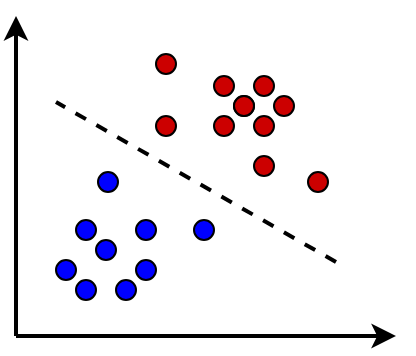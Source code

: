 <mxfile version="13.0.3" type="device"><diagram id="vyTAINkBzuCryllyxWo6" name="Page-1"><mxGraphModel dx="946" dy="619" grid="1" gridSize="10" guides="1" tooltips="1" connect="1" arrows="1" fold="1" page="1" pageScale="1" pageWidth="1100" pageHeight="850" math="0" shadow="0"><root><mxCell id="0"/><mxCell id="1" parent="0"/><mxCell id="pPSqLuMAz-jm_nDWDFrn-27" value="" style="rounded=0;whiteSpace=wrap;html=1;dashed=1;strokeWidth=2;strokeColor=none;" vertex="1" parent="1"><mxGeometry x="20" y="23" width="190" height="160" as="geometry"/></mxCell><mxCell id="pPSqLuMAz-jm_nDWDFrn-28" value="" style="endArrow=classic;html=1;strokeWidth=2;" edge="1" parent="1"><mxGeometry width="50" height="50" relative="1" as="geometry"><mxPoint x="20" y="180" as="sourcePoint"/><mxPoint x="20" y="20" as="targetPoint"/></mxGeometry></mxCell><mxCell id="pPSqLuMAz-jm_nDWDFrn-29" value="" style="endArrow=classic;html=1;strokeWidth=2;" edge="1" parent="1"><mxGeometry width="50" height="50" relative="1" as="geometry"><mxPoint x="20" y="180" as="sourcePoint"/><mxPoint x="210" y="180" as="targetPoint"/><Array as="points"><mxPoint x="110" y="180"/></Array></mxGeometry></mxCell><mxCell id="pPSqLuMAz-jm_nDWDFrn-30" value="" style="ellipse;whiteSpace=wrap;html=1;aspect=fixed;fillColor=#0000FF;" vertex="1" parent="1"><mxGeometry x="40" y="142" width="10" height="10" as="geometry"/></mxCell><mxCell id="pPSqLuMAz-jm_nDWDFrn-31" value="" style="ellipse;whiteSpace=wrap;html=1;aspect=fixed;fillColor=#0000FF;" vertex="1" parent="1"><mxGeometry x="50" y="152" width="10" height="10" as="geometry"/></mxCell><mxCell id="pPSqLuMAz-jm_nDWDFrn-32" value="" style="ellipse;whiteSpace=wrap;html=1;aspect=fixed;fillColor=#0000FF;" vertex="1" parent="1"><mxGeometry x="60" y="132" width="10" height="10" as="geometry"/></mxCell><mxCell id="pPSqLuMAz-jm_nDWDFrn-33" value="" style="ellipse;whiteSpace=wrap;html=1;aspect=fixed;fillColor=#0000FF;" vertex="1" parent="1"><mxGeometry x="70" y="152" width="10" height="10" as="geometry"/></mxCell><mxCell id="pPSqLuMAz-jm_nDWDFrn-34" value="" style="ellipse;whiteSpace=wrap;html=1;aspect=fixed;fillColor=#0000FF;" vertex="1" parent="1"><mxGeometry x="50" y="122" width="10" height="10" as="geometry"/></mxCell><mxCell id="pPSqLuMAz-jm_nDWDFrn-35" value="" style="ellipse;whiteSpace=wrap;html=1;aspect=fixed;fillColor=#0000FF;" vertex="1" parent="1"><mxGeometry x="80" y="122" width="10" height="10" as="geometry"/></mxCell><mxCell id="pPSqLuMAz-jm_nDWDFrn-36" value="" style="ellipse;whiteSpace=wrap;html=1;aspect=fixed;fillColor=#0000FF;" vertex="1" parent="1"><mxGeometry x="80" y="142" width="10" height="10" as="geometry"/></mxCell><mxCell id="pPSqLuMAz-jm_nDWDFrn-37" value="" style="ellipse;whiteSpace=wrap;html=1;aspect=fixed;fillColor=#CC0000;" vertex="1" parent="1"><mxGeometry x="119" y="50" width="10" height="10" as="geometry"/></mxCell><mxCell id="pPSqLuMAz-jm_nDWDFrn-38" value="" style="ellipse;whiteSpace=wrap;html=1;aspect=fixed;fillColor=#0000FF;" vertex="1" parent="1"><mxGeometry x="129" y="60" width="10" height="10" as="geometry"/></mxCell><mxCell id="pPSqLuMAz-jm_nDWDFrn-39" value="" style="ellipse;whiteSpace=wrap;html=1;aspect=fixed;fillColor=#CC0000;" vertex="1" parent="1"><mxGeometry x="129" y="60" width="10" height="10" as="geometry"/></mxCell><mxCell id="pPSqLuMAz-jm_nDWDFrn-40" value="" style="ellipse;whiteSpace=wrap;html=1;aspect=fixed;fillColor=#CC0000;" vertex="1" parent="1"><mxGeometry x="139" y="70" width="10" height="10" as="geometry"/></mxCell><mxCell id="pPSqLuMAz-jm_nDWDFrn-41" value="" style="ellipse;whiteSpace=wrap;html=1;aspect=fixed;fillColor=#CC0000;" vertex="1" parent="1"><mxGeometry x="139" y="50" width="10" height="10" as="geometry"/></mxCell><mxCell id="pPSqLuMAz-jm_nDWDFrn-42" value="" style="ellipse;whiteSpace=wrap;html=1;aspect=fixed;fillColor=#CC0000;" vertex="1" parent="1"><mxGeometry x="166" y="98" width="10" height="10" as="geometry"/></mxCell><mxCell id="pPSqLuMAz-jm_nDWDFrn-43" value="" style="ellipse;whiteSpace=wrap;html=1;aspect=fixed;fillColor=#CC0000;" vertex="1" parent="1"><mxGeometry x="119" y="70" width="10" height="10" as="geometry"/></mxCell><mxCell id="pPSqLuMAz-jm_nDWDFrn-44" value="" style="ellipse;whiteSpace=wrap;html=1;aspect=fixed;fillColor=#CC0000;" vertex="1" parent="1"><mxGeometry x="149" y="60" width="10" height="10" as="geometry"/></mxCell><mxCell id="pPSqLuMAz-jm_nDWDFrn-45" value="" style="ellipse;whiteSpace=wrap;html=1;aspect=fixed;fillColor=#CC0000;" vertex="1" parent="1"><mxGeometry x="139" y="90" width="10" height="10" as="geometry"/></mxCell><mxCell id="pPSqLuMAz-jm_nDWDFrn-48" value="" style="ellipse;whiteSpace=wrap;html=1;aspect=fixed;fillColor=#0000FF;" vertex="1" parent="1"><mxGeometry x="109" y="122" width="10" height="10" as="geometry"/></mxCell><mxCell id="pPSqLuMAz-jm_nDWDFrn-49" value="" style="ellipse;whiteSpace=wrap;html=1;aspect=fixed;fillColor=#CC0000;" vertex="1" parent="1"><mxGeometry x="90" y="39" width="10" height="10" as="geometry"/></mxCell><mxCell id="pPSqLuMAz-jm_nDWDFrn-50" value="" style="ellipse;whiteSpace=wrap;html=1;aspect=fixed;fillColor=#0000FF;" vertex="1" parent="1"><mxGeometry x="61" y="98" width="10" height="10" as="geometry"/></mxCell><mxCell id="pPSqLuMAz-jm_nDWDFrn-51" value="" style="ellipse;whiteSpace=wrap;html=1;aspect=fixed;fillColor=#CC0000;" vertex="1" parent="1"><mxGeometry x="90" y="70" width="10" height="10" as="geometry"/></mxCell><mxCell id="pPSqLuMAz-jm_nDWDFrn-79" value="" style="endArrow=none;dashed=1;html=1;strokeWidth=2;" edge="1" parent="1"><mxGeometry width="50" height="50" relative="1" as="geometry"><mxPoint x="180" y="143" as="sourcePoint"/><mxPoint x="40" y="63" as="targetPoint"/></mxGeometry></mxCell></root></mxGraphModel></diagram></mxfile>